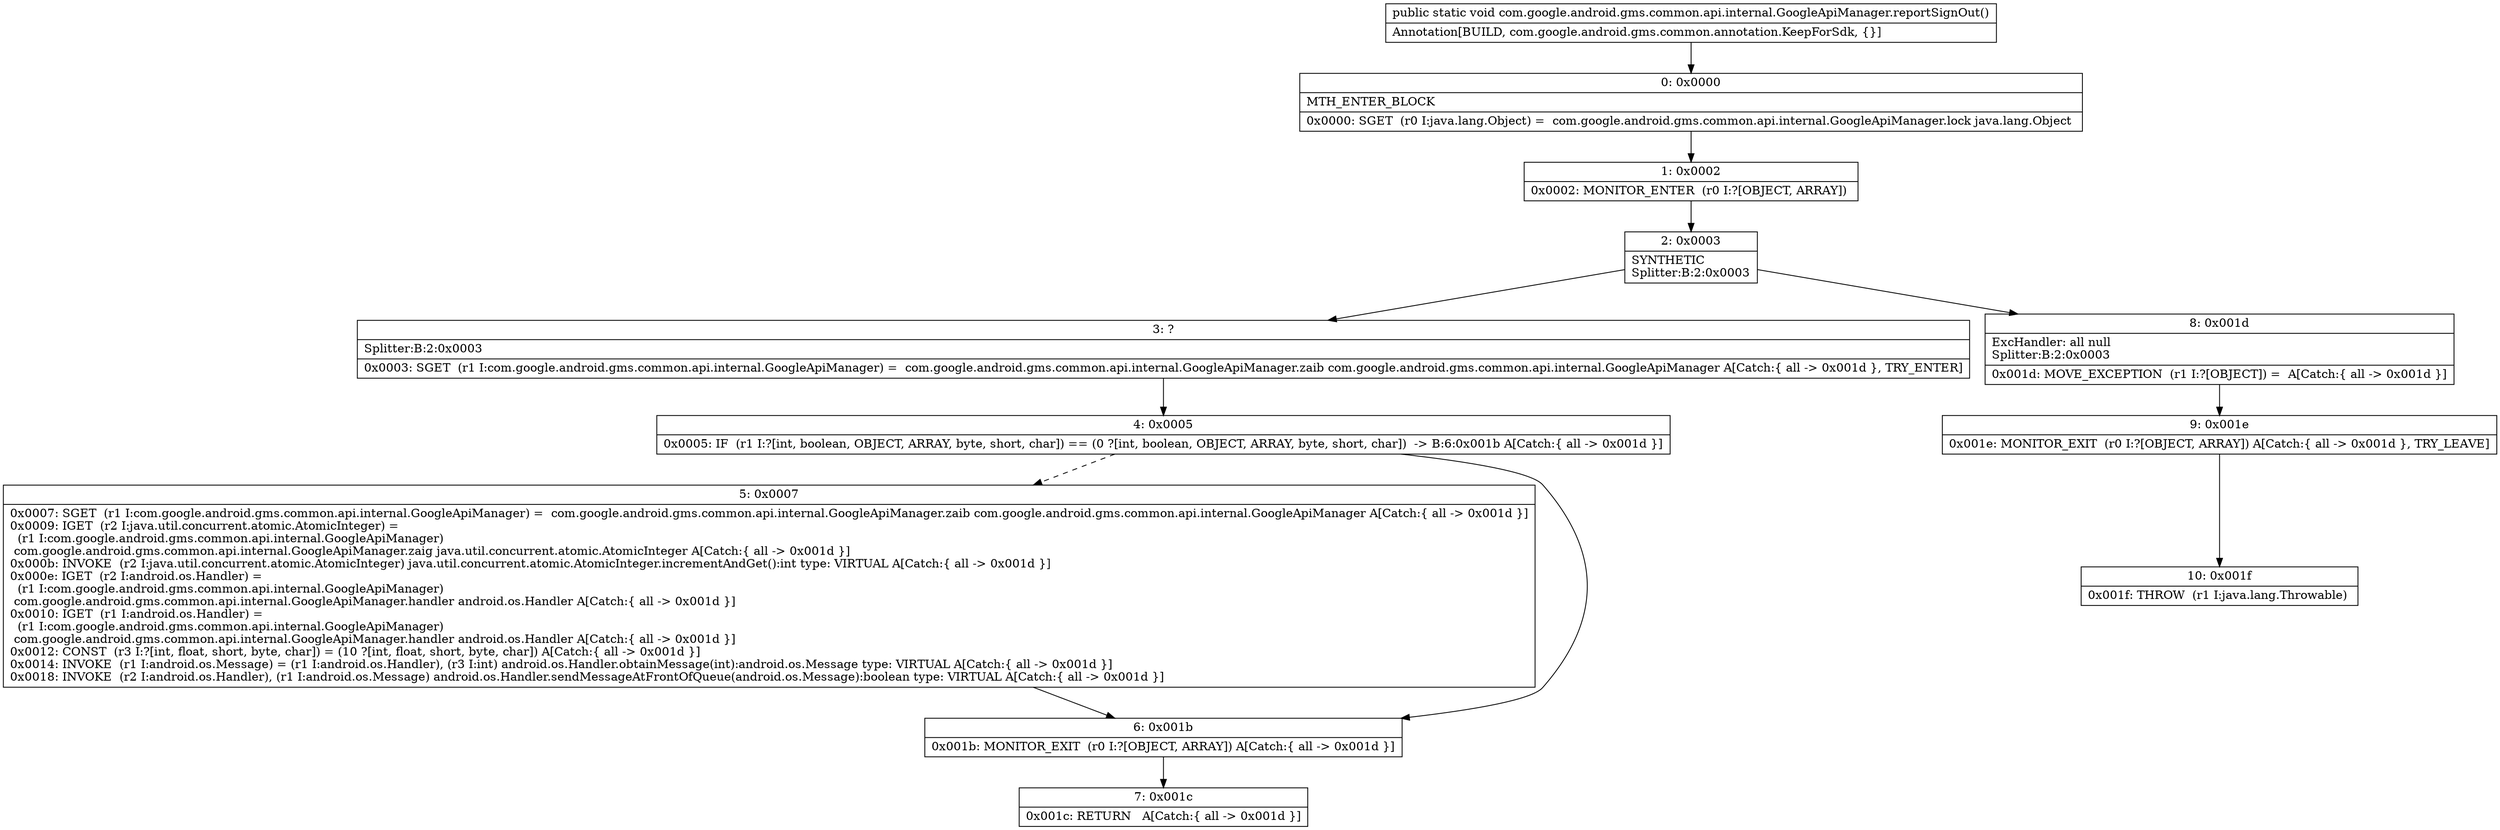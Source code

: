 digraph "CFG forcom.google.android.gms.common.api.internal.GoogleApiManager.reportSignOut()V" {
Node_0 [shape=record,label="{0\:\ 0x0000|MTH_ENTER_BLOCK\l|0x0000: SGET  (r0 I:java.lang.Object) =  com.google.android.gms.common.api.internal.GoogleApiManager.lock java.lang.Object \l}"];
Node_1 [shape=record,label="{1\:\ 0x0002|0x0002: MONITOR_ENTER  (r0 I:?[OBJECT, ARRAY]) \l}"];
Node_2 [shape=record,label="{2\:\ 0x0003|SYNTHETIC\lSplitter:B:2:0x0003\l}"];
Node_3 [shape=record,label="{3\:\ ?|Splitter:B:2:0x0003\l|0x0003: SGET  (r1 I:com.google.android.gms.common.api.internal.GoogleApiManager) =  com.google.android.gms.common.api.internal.GoogleApiManager.zaib com.google.android.gms.common.api.internal.GoogleApiManager A[Catch:\{ all \-\> 0x001d \}, TRY_ENTER]\l}"];
Node_4 [shape=record,label="{4\:\ 0x0005|0x0005: IF  (r1 I:?[int, boolean, OBJECT, ARRAY, byte, short, char]) == (0 ?[int, boolean, OBJECT, ARRAY, byte, short, char])  \-\> B:6:0x001b A[Catch:\{ all \-\> 0x001d \}]\l}"];
Node_5 [shape=record,label="{5\:\ 0x0007|0x0007: SGET  (r1 I:com.google.android.gms.common.api.internal.GoogleApiManager) =  com.google.android.gms.common.api.internal.GoogleApiManager.zaib com.google.android.gms.common.api.internal.GoogleApiManager A[Catch:\{ all \-\> 0x001d \}]\l0x0009: IGET  (r2 I:java.util.concurrent.atomic.AtomicInteger) = \l  (r1 I:com.google.android.gms.common.api.internal.GoogleApiManager)\l com.google.android.gms.common.api.internal.GoogleApiManager.zaig java.util.concurrent.atomic.AtomicInteger A[Catch:\{ all \-\> 0x001d \}]\l0x000b: INVOKE  (r2 I:java.util.concurrent.atomic.AtomicInteger) java.util.concurrent.atomic.AtomicInteger.incrementAndGet():int type: VIRTUAL A[Catch:\{ all \-\> 0x001d \}]\l0x000e: IGET  (r2 I:android.os.Handler) = \l  (r1 I:com.google.android.gms.common.api.internal.GoogleApiManager)\l com.google.android.gms.common.api.internal.GoogleApiManager.handler android.os.Handler A[Catch:\{ all \-\> 0x001d \}]\l0x0010: IGET  (r1 I:android.os.Handler) = \l  (r1 I:com.google.android.gms.common.api.internal.GoogleApiManager)\l com.google.android.gms.common.api.internal.GoogleApiManager.handler android.os.Handler A[Catch:\{ all \-\> 0x001d \}]\l0x0012: CONST  (r3 I:?[int, float, short, byte, char]) = (10 ?[int, float, short, byte, char]) A[Catch:\{ all \-\> 0x001d \}]\l0x0014: INVOKE  (r1 I:android.os.Message) = (r1 I:android.os.Handler), (r3 I:int) android.os.Handler.obtainMessage(int):android.os.Message type: VIRTUAL A[Catch:\{ all \-\> 0x001d \}]\l0x0018: INVOKE  (r2 I:android.os.Handler), (r1 I:android.os.Message) android.os.Handler.sendMessageAtFrontOfQueue(android.os.Message):boolean type: VIRTUAL A[Catch:\{ all \-\> 0x001d \}]\l}"];
Node_6 [shape=record,label="{6\:\ 0x001b|0x001b: MONITOR_EXIT  (r0 I:?[OBJECT, ARRAY]) A[Catch:\{ all \-\> 0x001d \}]\l}"];
Node_7 [shape=record,label="{7\:\ 0x001c|0x001c: RETURN   A[Catch:\{ all \-\> 0x001d \}]\l}"];
Node_8 [shape=record,label="{8\:\ 0x001d|ExcHandler: all null\lSplitter:B:2:0x0003\l|0x001d: MOVE_EXCEPTION  (r1 I:?[OBJECT]) =  A[Catch:\{ all \-\> 0x001d \}]\l}"];
Node_9 [shape=record,label="{9\:\ 0x001e|0x001e: MONITOR_EXIT  (r0 I:?[OBJECT, ARRAY]) A[Catch:\{ all \-\> 0x001d \}, TRY_LEAVE]\l}"];
Node_10 [shape=record,label="{10\:\ 0x001f|0x001f: THROW  (r1 I:java.lang.Throwable) \l}"];
MethodNode[shape=record,label="{public static void com.google.android.gms.common.api.internal.GoogleApiManager.reportSignOut()  | Annotation[BUILD, com.google.android.gms.common.annotation.KeepForSdk, \{\}]\l}"];
MethodNode -> Node_0;
Node_0 -> Node_1;
Node_1 -> Node_2;
Node_2 -> Node_3;
Node_2 -> Node_8;
Node_3 -> Node_4;
Node_4 -> Node_5[style=dashed];
Node_4 -> Node_6;
Node_5 -> Node_6;
Node_6 -> Node_7;
Node_8 -> Node_9;
Node_9 -> Node_10;
}

